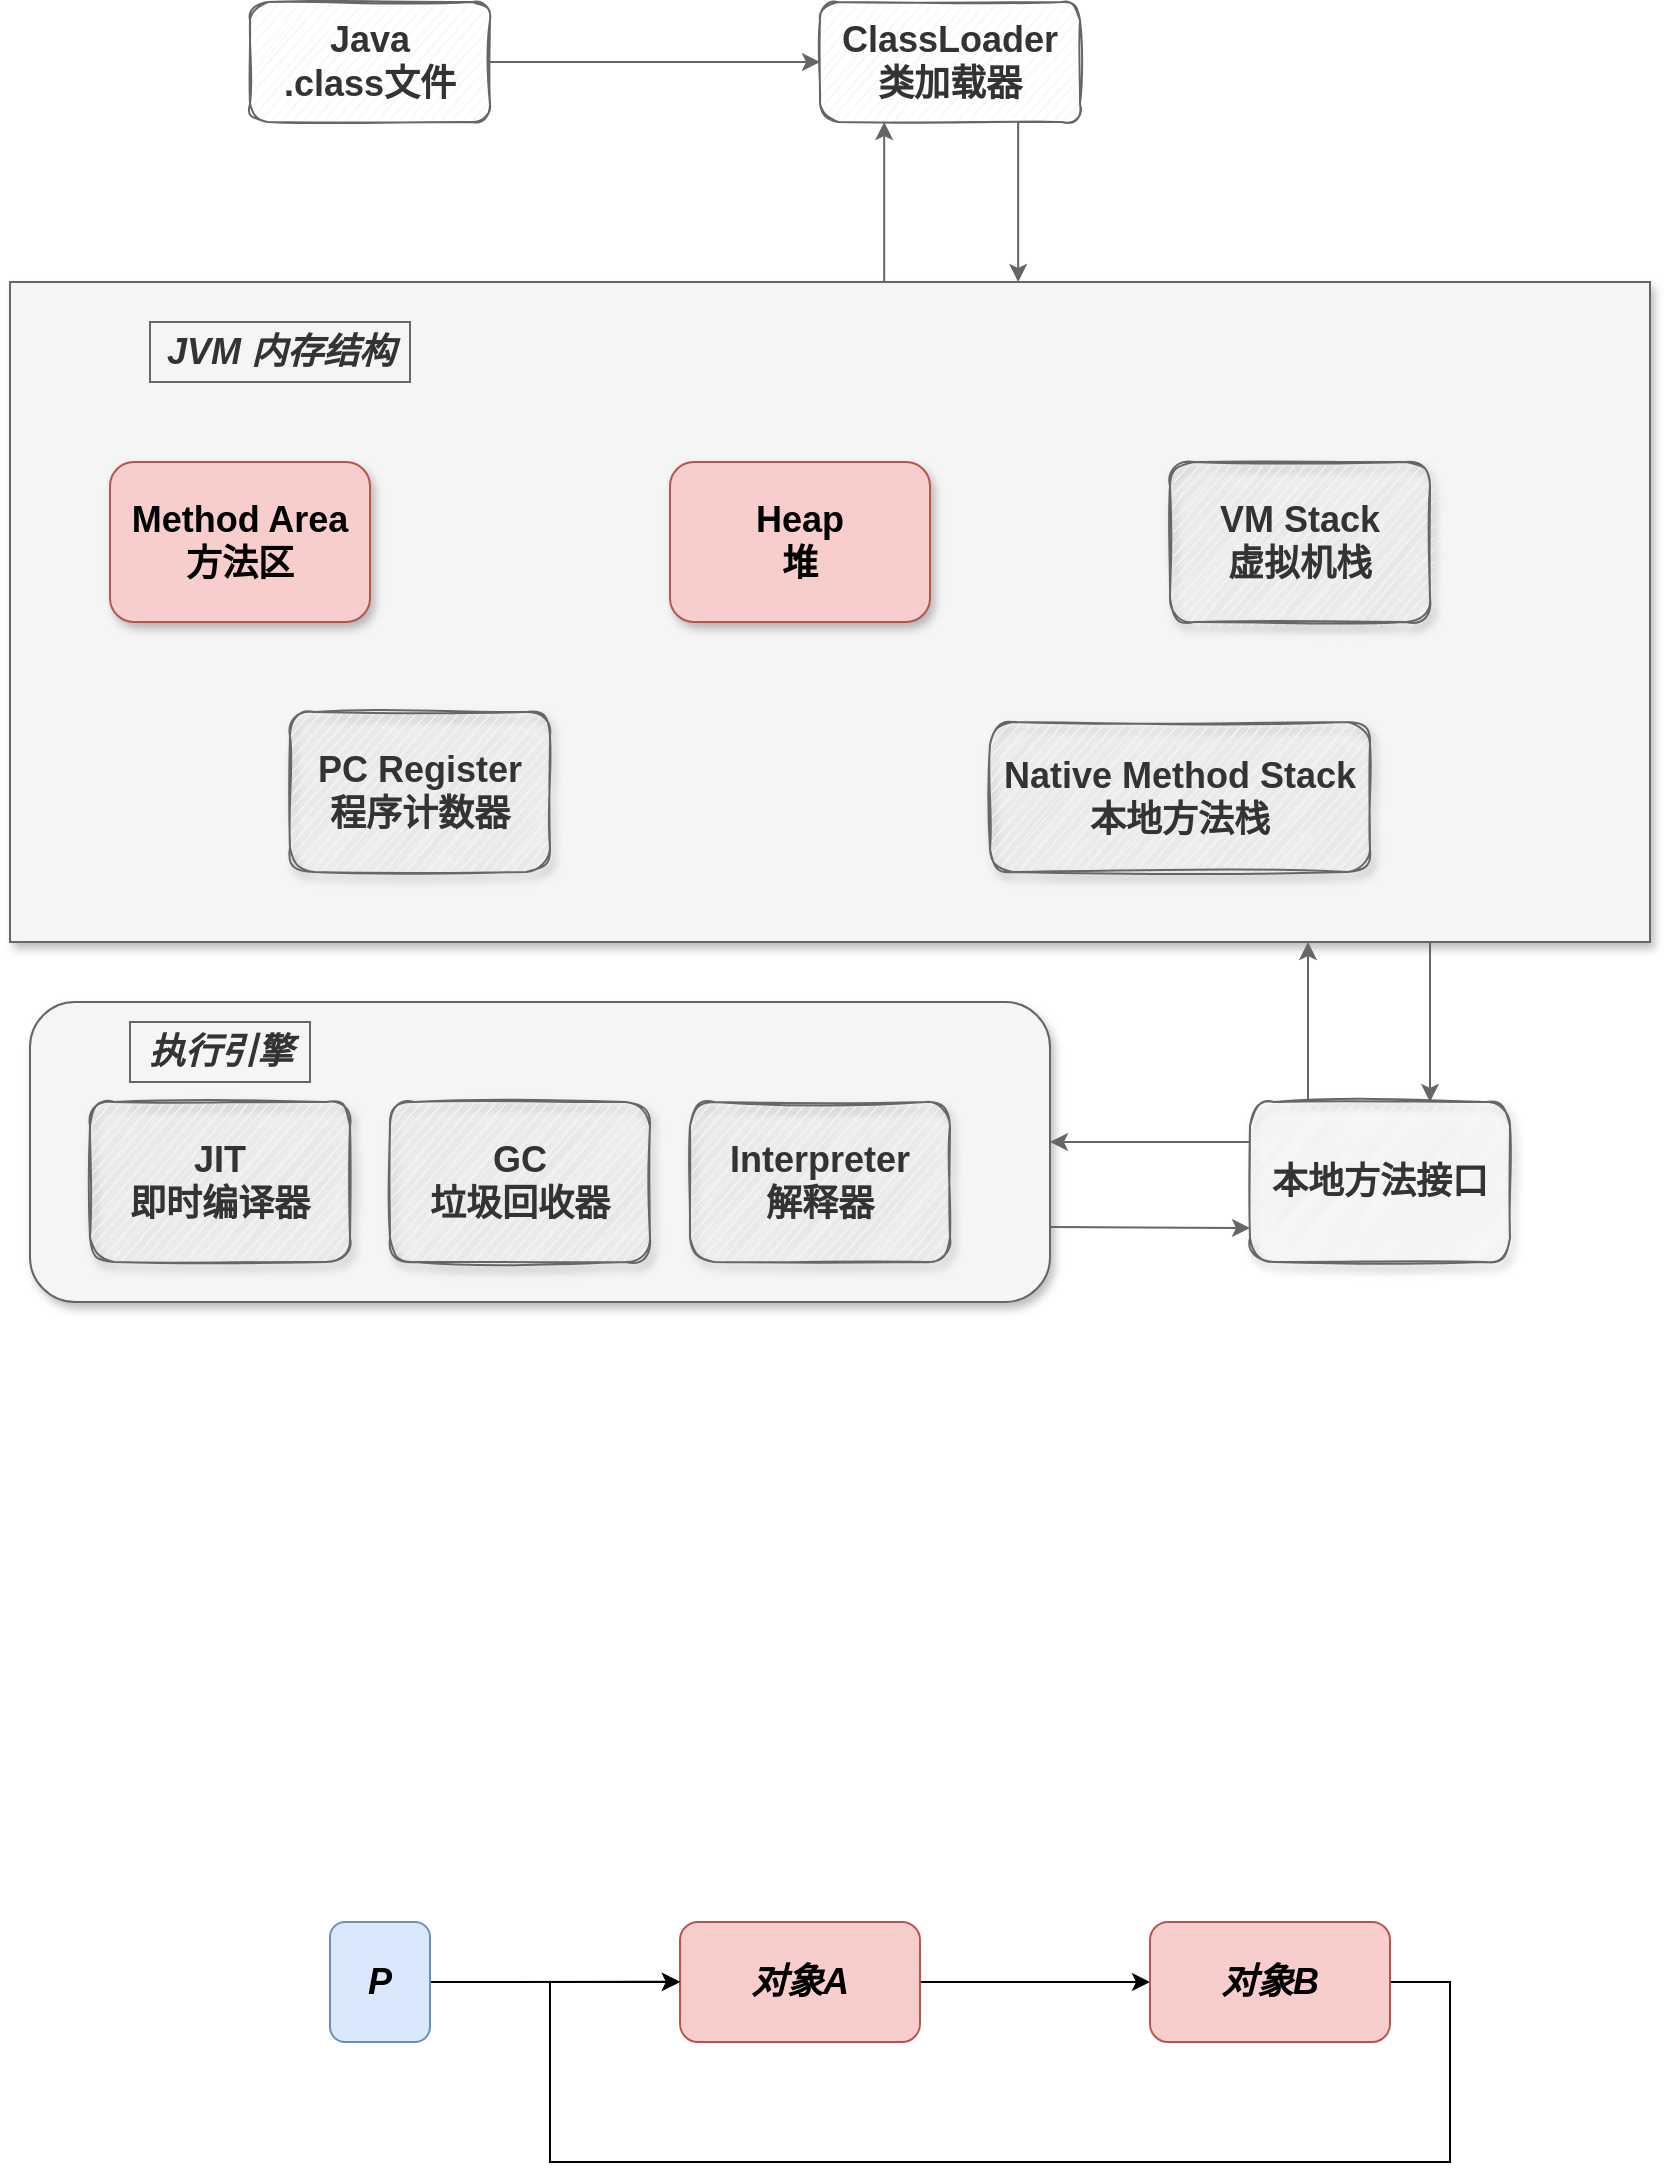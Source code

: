 <mxfile version="19.0.3" type="github">
  <diagram id="8h3l6JmPsTgKqjKdvGu1" name="Page-1">
    <mxGraphModel dx="981" dy="553" grid="1" gridSize="10" guides="1" tooltips="1" connect="1" arrows="1" fold="1" page="1" pageScale="1" pageWidth="2339" pageHeight="3300" math="0" shadow="0">
      <root>
        <mxCell id="0" />
        <mxCell id="1" parent="0" />
        <mxCell id="ZQUlif8Db56IZMJPdO7F-18" style="edgeStyle=orthogonalEdgeStyle;rounded=0;orthogonalLoop=1;jettySize=auto;html=1;fontSize=18;fillColor=#f5f5f5;strokeColor=#666666;" parent="1" source="ZQUlif8Db56IZMJPdO7F-1" target="ZQUlif8Db56IZMJPdO7F-3" edge="1">
          <mxGeometry relative="1" as="geometry" />
        </mxCell>
        <mxCell id="ZQUlif8Db56IZMJPdO7F-1" value="&lt;b&gt;&lt;font style=&quot;font-size: 18px;&quot;&gt;Java&lt;br&gt;.class文件&lt;/font&gt;&lt;/b&gt;" style="rounded=1;whiteSpace=wrap;html=1;fillColor=#f5f5f5;strokeColor=#666666;sketch=1;fontColor=#333333;" parent="1" vertex="1">
          <mxGeometry x="310" y="80" width="120" height="60" as="geometry" />
        </mxCell>
        <mxCell id="ZQUlif8Db56IZMJPdO7F-3" value="&lt;b&gt;ClassLoader&lt;br&gt;类加载器&lt;/b&gt;" style="rounded=1;whiteSpace=wrap;html=1;sketch=1;fontSize=18;fillColor=#f5f5f5;strokeColor=#666666;fontColor=#333333;" parent="1" vertex="1">
          <mxGeometry x="595" y="80" width="130" height="60" as="geometry" />
        </mxCell>
        <mxCell id="ZQUlif8Db56IZMJPdO7F-5" value="" style="rounded=0;whiteSpace=wrap;html=1;sketch=0;fontSize=18;shadow=1;fillColor=#f5f5f5;strokeColor=#666666;fontColor=#333333;" parent="1" vertex="1">
          <mxGeometry x="190" y="220" width="820" height="330" as="geometry" />
        </mxCell>
        <mxCell id="ZQUlif8Db56IZMJPdO7F-7" value="&lt;b&gt;Method Area&lt;br&gt;方法区&lt;/b&gt;" style="rounded=1;whiteSpace=wrap;html=1;shadow=1;sketch=0;fontSize=18;fillColor=#f8cecc;strokeColor=#b85450;" parent="1" vertex="1">
          <mxGeometry x="240" y="310" width="130" height="80" as="geometry" />
        </mxCell>
        <mxCell id="ZQUlif8Db56IZMJPdO7F-8" value="&lt;b&gt;Heap&lt;br&gt;堆&lt;/b&gt;" style="rounded=1;whiteSpace=wrap;html=1;shadow=1;sketch=0;fontSize=18;fillColor=#f8cecc;strokeColor=#b85450;" parent="1" vertex="1">
          <mxGeometry x="520" y="310" width="130" height="80" as="geometry" />
        </mxCell>
        <mxCell id="ZQUlif8Db56IZMJPdO7F-9" value="&lt;b&gt;VM Stack&lt;br&gt;虚拟机栈&lt;/b&gt;" style="rounded=1;whiteSpace=wrap;html=1;shadow=1;sketch=1;fontSize=18;fillColor=#f5f5f5;strokeColor=#666666;fontColor=#333333;" parent="1" vertex="1">
          <mxGeometry x="770" y="310" width="130" height="80" as="geometry" />
        </mxCell>
        <mxCell id="ZQUlif8Db56IZMJPdO7F-10" value="&lt;b&gt;Native Method Stack&lt;br&gt;本地方法栈&lt;/b&gt;" style="rounded=1;whiteSpace=wrap;html=1;shadow=1;sketch=1;fontSize=18;fillColor=#f5f5f5;strokeColor=#666666;fontColor=#333333;" parent="1" vertex="1">
          <mxGeometry x="680" y="440" width="190" height="75" as="geometry" />
        </mxCell>
        <mxCell id="ZQUlif8Db56IZMJPdO7F-11" value="&lt;b&gt;PC Register&lt;br&gt;程序计数器&lt;/b&gt;" style="rounded=1;whiteSpace=wrap;html=1;shadow=1;sketch=1;fontSize=18;fillColor=#f5f5f5;strokeColor=#666666;fontColor=#333333;" parent="1" vertex="1">
          <mxGeometry x="330" y="435" width="130" height="80" as="geometry" />
        </mxCell>
        <mxCell id="ZQUlif8Db56IZMJPdO7F-12" value="&lt;b&gt;&lt;i&gt;JVM 内存结构&lt;/i&gt;&lt;/b&gt;" style="text;html=1;align=center;verticalAlign=middle;resizable=0;points=[];autosize=1;strokeColor=#666666;fillColor=#f5f5f5;fontSize=18;fontColor=#333333;" parent="1" vertex="1">
          <mxGeometry x="260" y="240" width="130" height="30" as="geometry" />
        </mxCell>
        <mxCell id="ZQUlif8Db56IZMJPdO7F-19" value="" style="rounded=1;whiteSpace=wrap;html=1;shadow=1;sketch=0;fontSize=18;fillColor=#f5f5f5;strokeColor=#666666;fontColor=#333333;" parent="1" vertex="1">
          <mxGeometry x="200" y="580" width="510" height="150" as="geometry" />
        </mxCell>
        <mxCell id="ZQUlif8Db56IZMJPdO7F-20" value="&lt;b&gt;JIT&lt;br&gt;即时编译器&lt;/b&gt;" style="rounded=1;whiteSpace=wrap;html=1;shadow=1;sketch=1;fontSize=18;fillColor=#f5f5f5;strokeColor=#666666;fontColor=#333333;" parent="1" vertex="1">
          <mxGeometry x="230" y="630" width="130" height="80" as="geometry" />
        </mxCell>
        <mxCell id="ZQUlif8Db56IZMJPdO7F-21" value="&lt;b&gt;GC&lt;br&gt;垃圾回收器&lt;/b&gt;" style="rounded=1;whiteSpace=wrap;html=1;shadow=1;sketch=1;fontSize=18;fillColor=#f5f5f5;strokeColor=#666666;fontColor=#333333;" parent="1" vertex="1">
          <mxGeometry x="380" y="630" width="130" height="80" as="geometry" />
        </mxCell>
        <mxCell id="ZQUlif8Db56IZMJPdO7F-22" value="&lt;b&gt;Interpreter&lt;br&gt;解释器&lt;/b&gt;" style="rounded=1;whiteSpace=wrap;html=1;shadow=1;sketch=1;fontSize=18;fillColor=#f5f5f5;strokeColor=#666666;fontColor=#333333;" parent="1" vertex="1">
          <mxGeometry x="530" y="630" width="130" height="80" as="geometry" />
        </mxCell>
        <mxCell id="ZQUlif8Db56IZMJPdO7F-24" value="&lt;b&gt;&lt;i&gt;执行引擎&lt;/i&gt;&lt;/b&gt;" style="text;html=1;align=center;verticalAlign=middle;resizable=0;points=[];autosize=1;strokeColor=#666666;fillColor=#f5f5f5;fontSize=18;fontColor=#333333;" parent="1" vertex="1">
          <mxGeometry x="250" y="590" width="90" height="30" as="geometry" />
        </mxCell>
        <mxCell id="ZQUlif8Db56IZMJPdO7F-25" value="&lt;b&gt;本地方法接口&lt;/b&gt;" style="rounded=1;whiteSpace=wrap;html=1;shadow=1;sketch=1;fontSize=18;fillColor=#f5f5f5;strokeColor=#666666;fontColor=#333333;" parent="1" vertex="1">
          <mxGeometry x="810" y="630" width="130" height="80" as="geometry" />
        </mxCell>
        <mxCell id="ZQUlif8Db56IZMJPdO7F-28" value="" style="endArrow=classic;html=1;rounded=0;fontSize=18;fillColor=#f5f5f5;strokeColor=#666666;" parent="1" edge="1">
          <mxGeometry width="50" height="50" relative="1" as="geometry">
            <mxPoint x="839" y="630" as="sourcePoint" />
            <mxPoint x="839" y="550" as="targetPoint" />
          </mxGeometry>
        </mxCell>
        <mxCell id="ZQUlif8Db56IZMJPdO7F-29" value="" style="endArrow=none;html=1;rounded=0;fontSize=18;startArrow=classic;startFill=1;endFill=0;fillColor=#f5f5f5;strokeColor=#666666;" parent="1" edge="1">
          <mxGeometry width="50" height="50" relative="1" as="geometry">
            <mxPoint x="900" y="630" as="sourcePoint" />
            <mxPoint x="900" y="550" as="targetPoint" />
          </mxGeometry>
        </mxCell>
        <mxCell id="ZQUlif8Db56IZMJPdO7F-32" value="" style="endArrow=classic;html=1;rounded=0;fontSize=18;fillColor=#f5f5f5;strokeColor=#666666;" parent="1" edge="1">
          <mxGeometry width="50" height="50" relative="1" as="geometry">
            <mxPoint x="627.09" y="220" as="sourcePoint" />
            <mxPoint x="627.09" y="140" as="targetPoint" />
          </mxGeometry>
        </mxCell>
        <mxCell id="ZQUlif8Db56IZMJPdO7F-33" value="" style="endArrow=none;html=1;rounded=0;fontSize=18;startArrow=classic;startFill=1;endFill=0;fillColor=#f5f5f5;strokeColor=#666666;" parent="1" edge="1">
          <mxGeometry width="50" height="50" relative="1" as="geometry">
            <mxPoint x="694.09" y="220" as="sourcePoint" />
            <mxPoint x="694.09" y="140" as="targetPoint" />
          </mxGeometry>
        </mxCell>
        <mxCell id="ZQUlif8Db56IZMJPdO7F-34" value="" style="endArrow=classic;html=1;rounded=0;fontSize=18;exitX=0;exitY=0.25;exitDx=0;exitDy=0;fillColor=#f5f5f5;strokeColor=#666666;" parent="1" source="ZQUlif8Db56IZMJPdO7F-25" edge="1">
          <mxGeometry width="50" height="50" relative="1" as="geometry">
            <mxPoint x="789" y="650" as="sourcePoint" />
            <mxPoint x="710" y="650" as="targetPoint" />
          </mxGeometry>
        </mxCell>
        <mxCell id="ZQUlif8Db56IZMJPdO7F-35" value="" style="endArrow=none;html=1;rounded=0;fontSize=18;startArrow=classic;startFill=1;endFill=0;entryX=1;entryY=0.75;entryDx=0;entryDy=0;fillColor=#f5f5f5;strokeColor=#666666;" parent="1" target="ZQUlif8Db56IZMJPdO7F-19" edge="1">
          <mxGeometry width="50" height="50" relative="1" as="geometry">
            <mxPoint x="810" y="693" as="sourcePoint" />
            <mxPoint x="770" y="710" as="targetPoint" />
          </mxGeometry>
        </mxCell>
        <mxCell id="deBcPr4J8Tzdj9g3bw6M-3" style="edgeStyle=orthogonalEdgeStyle;rounded=0;orthogonalLoop=1;jettySize=auto;html=1;fontSize=18;" edge="1" parent="1" source="deBcPr4J8Tzdj9g3bw6M-1" target="deBcPr4J8Tzdj9g3bw6M-2">
          <mxGeometry relative="1" as="geometry" />
        </mxCell>
        <mxCell id="deBcPr4J8Tzdj9g3bw6M-1" value="&lt;b&gt;&lt;i&gt;&lt;font style=&quot;font-size: 18px;&quot;&gt;对象A&lt;/font&gt;&lt;/i&gt;&lt;/b&gt;" style="rounded=1;whiteSpace=wrap;html=1;sketch=0;fillColor=#f8cecc;strokeColor=#b85450;" vertex="1" parent="1">
          <mxGeometry x="525" y="1040" width="120" height="60" as="geometry" />
        </mxCell>
        <mxCell id="deBcPr4J8Tzdj9g3bw6M-5" style="edgeStyle=orthogonalEdgeStyle;rounded=0;orthogonalLoop=1;jettySize=auto;html=1;entryX=0;entryY=0.5;entryDx=0;entryDy=0;fontSize=18;" edge="1" parent="1" source="deBcPr4J8Tzdj9g3bw6M-2" target="deBcPr4J8Tzdj9g3bw6M-1">
          <mxGeometry relative="1" as="geometry">
            <Array as="points">
              <mxPoint x="910" y="1070" />
              <mxPoint x="910" y="1160" />
              <mxPoint x="460" y="1160" />
              <mxPoint x="460" y="1070" />
            </Array>
          </mxGeometry>
        </mxCell>
        <mxCell id="deBcPr4J8Tzdj9g3bw6M-2" value="&lt;b&gt;&lt;i&gt;&lt;font style=&quot;font-size: 18px;&quot;&gt;对象B&lt;/font&gt;&lt;/i&gt;&lt;/b&gt;" style="rounded=1;whiteSpace=wrap;html=1;sketch=0;fillColor=#f8cecc;strokeColor=#b85450;" vertex="1" parent="1">
          <mxGeometry x="760" y="1040" width="120" height="60" as="geometry" />
        </mxCell>
        <mxCell id="deBcPr4J8Tzdj9g3bw6M-6" value="" style="endArrow=classic;html=1;rounded=0;fontSize=18;" edge="1" parent="1">
          <mxGeometry width="50" height="50" relative="1" as="geometry">
            <mxPoint x="400" y="1070" as="sourcePoint" />
            <mxPoint x="525" y="1069.9" as="targetPoint" />
          </mxGeometry>
        </mxCell>
        <mxCell id="deBcPr4J8Tzdj9g3bw6M-7" value="&lt;b&gt;&lt;i&gt;P&lt;/i&gt;&lt;/b&gt;" style="rounded=1;whiteSpace=wrap;html=1;sketch=0;fontSize=18;fillColor=#dae8fc;strokeColor=#6c8ebf;" vertex="1" parent="1">
          <mxGeometry x="350" y="1040" width="50" height="60" as="geometry" />
        </mxCell>
      </root>
    </mxGraphModel>
  </diagram>
</mxfile>
